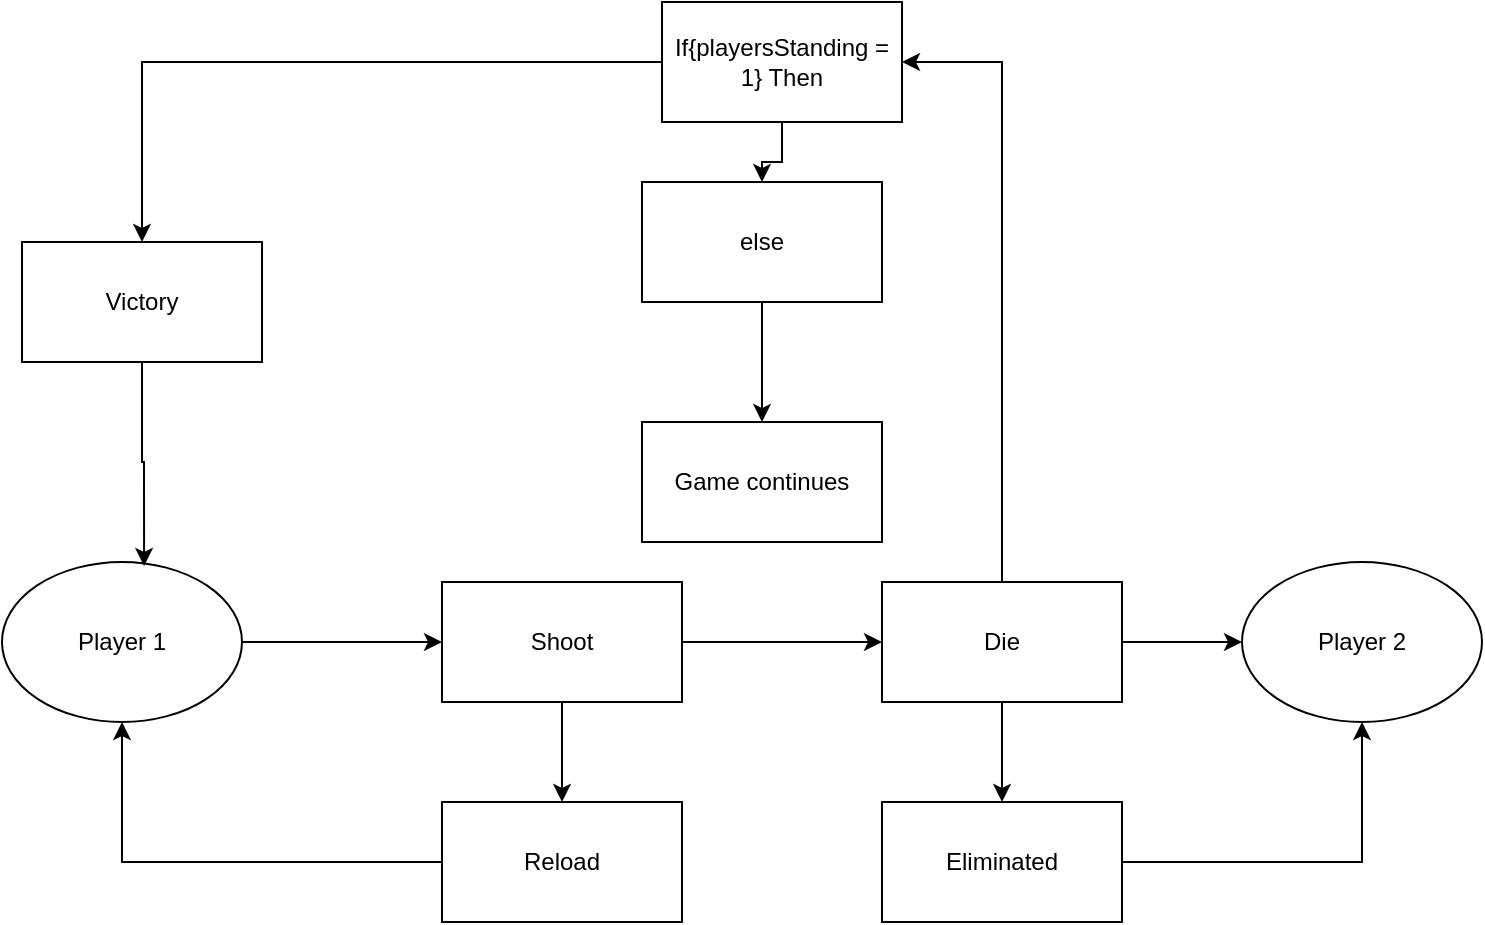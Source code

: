 <mxfile version="13.7.6" type="github"><diagram id="IISUgs8P1w2h12d4-1jb" name="Page-1"><mxGraphModel dx="1422" dy="762" grid="1" gridSize="10" guides="1" tooltips="1" connect="1" arrows="1" fold="1" page="1" pageScale="1" pageWidth="827" pageHeight="1169" math="0" shadow="0"><root><mxCell id="0"/><mxCell id="1" parent="0"/><mxCell id="OSuVgic18GtP5qbAuI6D-10" style="edgeStyle=orthogonalEdgeStyle;rounded=0;orthogonalLoop=1;jettySize=auto;html=1;" edge="1" parent="1" source="OSuVgic18GtP5qbAuI6D-2" target="OSuVgic18GtP5qbAuI6D-6"><mxGeometry relative="1" as="geometry"/></mxCell><mxCell id="OSuVgic18GtP5qbAuI6D-2" value="Player 1" style="ellipse;whiteSpace=wrap;html=1;" vertex="1" parent="1"><mxGeometry x="150" y="430" width="120" height="80" as="geometry"/></mxCell><mxCell id="OSuVgic18GtP5qbAuI6D-3" value="Player 2" style="ellipse;whiteSpace=wrap;html=1;" vertex="1" parent="1"><mxGeometry x="770" y="430" width="120" height="80" as="geometry"/></mxCell><mxCell id="OSuVgic18GtP5qbAuI6D-9" style="edgeStyle=orthogonalEdgeStyle;rounded=0;orthogonalLoop=1;jettySize=auto;html=1;" edge="1" parent="1" source="OSuVgic18GtP5qbAuI6D-6" target="OSuVgic18GtP5qbAuI6D-7"><mxGeometry relative="1" as="geometry"/></mxCell><mxCell id="OSuVgic18GtP5qbAuI6D-12" style="edgeStyle=orthogonalEdgeStyle;rounded=0;orthogonalLoop=1;jettySize=auto;html=1;" edge="1" parent="1" source="OSuVgic18GtP5qbAuI6D-6" target="OSuVgic18GtP5qbAuI6D-11"><mxGeometry relative="1" as="geometry"/></mxCell><mxCell id="OSuVgic18GtP5qbAuI6D-6" value="Shoot" style="rounded=0;whiteSpace=wrap;html=1;" vertex="1" parent="1"><mxGeometry x="370" y="440" width="120" height="60" as="geometry"/></mxCell><mxCell id="OSuVgic18GtP5qbAuI6D-8" style="edgeStyle=orthogonalEdgeStyle;rounded=0;orthogonalLoop=1;jettySize=auto;html=1;" edge="1" parent="1" source="OSuVgic18GtP5qbAuI6D-7" target="OSuVgic18GtP5qbAuI6D-3"><mxGeometry relative="1" as="geometry"/></mxCell><mxCell id="OSuVgic18GtP5qbAuI6D-15" style="edgeStyle=orthogonalEdgeStyle;rounded=0;orthogonalLoop=1;jettySize=auto;html=1;entryX=0.5;entryY=0;entryDx=0;entryDy=0;" edge="1" parent="1" source="OSuVgic18GtP5qbAuI6D-7" target="OSuVgic18GtP5qbAuI6D-14"><mxGeometry relative="1" as="geometry"/></mxCell><mxCell id="OSuVgic18GtP5qbAuI6D-24" style="edgeStyle=orthogonalEdgeStyle;rounded=0;orthogonalLoop=1;jettySize=auto;html=1;entryX=1;entryY=0.5;entryDx=0;entryDy=0;" edge="1" parent="1" source="OSuVgic18GtP5qbAuI6D-7" target="OSuVgic18GtP5qbAuI6D-20"><mxGeometry relative="1" as="geometry"/></mxCell><mxCell id="OSuVgic18GtP5qbAuI6D-7" value="Die" style="rounded=0;whiteSpace=wrap;html=1;" vertex="1" parent="1"><mxGeometry x="590" y="440" width="120" height="60" as="geometry"/></mxCell><mxCell id="OSuVgic18GtP5qbAuI6D-13" style="edgeStyle=orthogonalEdgeStyle;rounded=0;orthogonalLoop=1;jettySize=auto;html=1;entryX=0.5;entryY=1;entryDx=0;entryDy=0;" edge="1" parent="1" source="OSuVgic18GtP5qbAuI6D-11" target="OSuVgic18GtP5qbAuI6D-2"><mxGeometry relative="1" as="geometry"/></mxCell><mxCell id="OSuVgic18GtP5qbAuI6D-11" value="Reload" style="rounded=0;whiteSpace=wrap;html=1;" vertex="1" parent="1"><mxGeometry x="370" y="550" width="120" height="60" as="geometry"/></mxCell><mxCell id="OSuVgic18GtP5qbAuI6D-16" style="edgeStyle=orthogonalEdgeStyle;rounded=0;orthogonalLoop=1;jettySize=auto;html=1;entryX=0.5;entryY=1;entryDx=0;entryDy=0;" edge="1" parent="1" source="OSuVgic18GtP5qbAuI6D-14" target="OSuVgic18GtP5qbAuI6D-3"><mxGeometry relative="1" as="geometry"><Array as="points"><mxPoint x="830" y="580"/></Array></mxGeometry></mxCell><mxCell id="OSuVgic18GtP5qbAuI6D-14" value="Eliminated" style="rounded=0;whiteSpace=wrap;html=1;" vertex="1" parent="1"><mxGeometry x="590" y="550" width="120" height="60" as="geometry"/></mxCell><mxCell id="OSuVgic18GtP5qbAuI6D-26" style="edgeStyle=orthogonalEdgeStyle;rounded=0;orthogonalLoop=1;jettySize=auto;html=1;entryX=0.5;entryY=0;entryDx=0;entryDy=0;" edge="1" parent="1" source="OSuVgic18GtP5qbAuI6D-20" target="OSuVgic18GtP5qbAuI6D-22"><mxGeometry relative="1" as="geometry"/></mxCell><mxCell id="OSuVgic18GtP5qbAuI6D-29" style="edgeStyle=orthogonalEdgeStyle;rounded=0;orthogonalLoop=1;jettySize=auto;html=1;" edge="1" parent="1" source="OSuVgic18GtP5qbAuI6D-20" target="OSuVgic18GtP5qbAuI6D-28"><mxGeometry relative="1" as="geometry"/></mxCell><mxCell id="OSuVgic18GtP5qbAuI6D-20" value="If{playersStanding = 1} Then" style="rounded=0;whiteSpace=wrap;html=1;" vertex="1" parent="1"><mxGeometry x="480" y="150" width="120" height="60" as="geometry"/></mxCell><mxCell id="OSuVgic18GtP5qbAuI6D-27" style="edgeStyle=orthogonalEdgeStyle;rounded=0;orthogonalLoop=1;jettySize=auto;html=1;entryX=0.592;entryY=0.025;entryDx=0;entryDy=0;entryPerimeter=0;" edge="1" parent="1" source="OSuVgic18GtP5qbAuI6D-22" target="OSuVgic18GtP5qbAuI6D-2"><mxGeometry relative="1" as="geometry"/></mxCell><mxCell id="OSuVgic18GtP5qbAuI6D-22" value="Victory" style="rounded=0;whiteSpace=wrap;html=1;" vertex="1" parent="1"><mxGeometry x="160" y="270" width="120" height="60" as="geometry"/></mxCell><mxCell id="OSuVgic18GtP5qbAuI6D-23" value="Game continues" style="rounded=0;whiteSpace=wrap;html=1;" vertex="1" parent="1"><mxGeometry x="470" y="360" width="120" height="60" as="geometry"/></mxCell><mxCell id="OSuVgic18GtP5qbAuI6D-30" style="edgeStyle=orthogonalEdgeStyle;rounded=0;orthogonalLoop=1;jettySize=auto;html=1;" edge="1" parent="1" source="OSuVgic18GtP5qbAuI6D-28" target="OSuVgic18GtP5qbAuI6D-23"><mxGeometry relative="1" as="geometry"/></mxCell><mxCell id="OSuVgic18GtP5qbAuI6D-28" value="else" style="rounded=0;whiteSpace=wrap;html=1;" vertex="1" parent="1"><mxGeometry x="470" y="240" width="120" height="60" as="geometry"/></mxCell></root></mxGraphModel></diagram></mxfile>